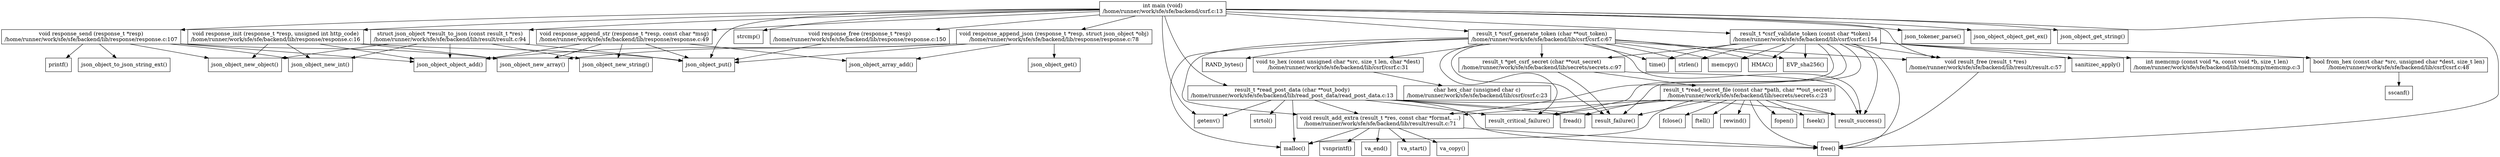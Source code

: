 digraph cflow {
    node [shape="box"]
    main [label="int main (void)
/home/runner/work/sfe/sfe/backend/csrf.c:13"]
    main -> getenv
    main -> response_init
    main -> response_append_str
    main -> response_send
    main -> response_free
    main -> strcmp
    main -> csrf_generate_token
    main -> result_to_json
    main -> response_append_json
    main -> json_object_put
    main -> result_free
    main -> free
    main -> read_post_data
    main -> json_tokener_parse
    main -> json_object_object_get_ex
    main -> json_object_get_string
    main -> csrf_validate_token
    getenv [label="getenv()"]
    response_init [label="void response_init (response_t *resp, unsigned int http_code)
/home/runner/work/sfe/sfe/backend/lib/response/response.c:16"]
    response_init -> json_object_put
    response_init -> json_object_new_object
    response_init -> json_object_object_add
    response_init -> json_object_new_int
    response_init -> json_object_new_array
    json_object_put [label="json_object_put()"]
    json_object_new_object [label="json_object_new_object()"]
    json_object_object_add [label="json_object_object_add()"]
    json_object_new_int [label="json_object_new_int()"]
    json_object_new_array [label="json_object_new_array()"]
    response_append_str [label="void response_append_str (response_t *resp, const char *msg)
/home/runner/work/sfe/sfe/backend/lib/response/response.c:49"]
    response_append_str -> json_object_new_array
    response_append_str -> json_object_object_add
    response_append_str -> json_object_new_string
    response_append_str -> json_object_array_add
    response_append_str -> json_object_put
    json_object_new_string [label="json_object_new_string()"]
    json_object_array_add [label="json_object_array_add()"]
    response_send [label="void response_send (response_t *resp)
/home/runner/work/sfe/sfe/backend/lib/response/response.c:107"]
    response_send -> json_object_new_object
    response_send -> json_object_object_add
    response_send -> json_object_new_int
    response_send -> json_object_new_array
    response_send -> json_object_to_json_string_ext
    response_send -> printf
    json_object_to_json_string_ext [label="json_object_to_json_string_ext()"]
    printf [label="printf()"]
    response_free [label="void response_free (response_t *resp)
/home/runner/work/sfe/sfe/backend/lib/response/response.c:150"]
    response_free -> json_object_put
    strcmp [label="strcmp()"]
    csrf_generate_token [label="result_t *csrf_generate_token (char **out_token)
/home/runner/work/sfe/sfe/backend/lib/csrf/csrf.c:67"]
    csrf_generate_token -> RAND_bytes
    csrf_generate_token -> result_critical_failure
    csrf_generate_token -> time
    csrf_generate_token -> get_csrf_secret
    csrf_generate_token -> strlen
    csrf_generate_token -> result_free
    csrf_generate_token -> memcpy
    csrf_generate_token -> HMAC
    csrf_generate_token -> EVP_sha256
    csrf_generate_token -> result_failure
    csrf_generate_token -> result_add_extra
    csrf_generate_token -> malloc
    csrf_generate_token -> to_hex
    csrf_generate_token -> result_success
    RAND_bytes [label="RAND_bytes()"]
    result_critical_failure [label="result_critical_failure()"]
    time [label="time()"]
    get_csrf_secret [label="result_t *get_csrf_secret (char **out_secret)
/home/runner/work/sfe/sfe/backend/lib/secrets/secrets.c:97"]
    get_csrf_secret -> result_failure
    get_csrf_secret -> read_secret_file
    get_csrf_secret -> result_success
    result_failure [label="result_failure()"]
    read_secret_file [label="result_t *read_secret_file (const char *path, char **out_secret)
/home/runner/work/sfe/sfe/backend/lib/secrets/secrets.c:23"]
    read_secret_file -> result_failure
    read_secret_file -> result_add_extra
    read_secret_file -> fopen
    read_secret_file -> fseek
    read_secret_file -> fclose
    read_secret_file -> ftell
    read_secret_file -> rewind
    read_secret_file -> malloc
    read_secret_file -> result_critical_failure
    read_secret_file -> fread
    read_secret_file -> free
    read_secret_file -> result_success
    result_add_extra [label="void result_add_extra (result_t *res, const char *format, ...)
/home/runner/work/sfe/sfe/backend/lib/result/result.c:71"]
    result_add_extra -> va_start
    result_add_extra -> va_copy
    result_add_extra -> vsnprintf
    result_add_extra -> va_end
    result_add_extra -> malloc
    result_add_extra -> free
    va_start [label="va_start()"]
    va_copy [label="va_copy()"]
    vsnprintf [label="vsnprintf()"]
    va_end [label="va_end()"]
    malloc [label="malloc()"]
    free [label="free()"]
    fopen [label="fopen()"]
    fseek [label="fseek()"]
    fclose [label="fclose()"]
    ftell [label="ftell()"]
    rewind [label="rewind()"]
    fread [label="fread()"]
    result_success [label="result_success()"]
    strlen [label="strlen()"]
    result_free [label="void result_free (result_t *res)
/home/runner/work/sfe/sfe/backend/lib/result/result.c:57"]
    result_free -> free
    memcpy [label="memcpy()"]
    HMAC [label="HMAC()"]
    EVP_sha256 [label="EVP_sha256()"]
    to_hex [label="void to_hex (const unsigned char *src, size_t len, char *dest)
/home/runner/work/sfe/sfe/backend/lib/csrf/csrf.c:31"]
    to_hex -> hex_char
    hex_char [label="char hex_char (unsigned char c)
/home/runner/work/sfe/sfe/backend/lib/csrf/csrf.c:23"]
    result_to_json [label="struct json_object *result_to_json (const result_t *res)
/home/runner/work/sfe/sfe/backend/lib/result/result.c:94"]
    result_to_json -> json_object_new_object
    result_to_json -> json_object_object_add
    result_to_json -> json_object_new_string
    result_to_json -> json_object_new_int
    result_to_json -> json_object_put
    response_append_json [label="void response_append_json (response_t *resp, struct json_object *obj)
/home/runner/work/sfe/sfe/backend/lib/response/response.c:78"]
    response_append_json -> json_object_new_array
    response_append_json -> json_object_object_add
    response_append_json -> json_object_get
    response_append_json -> json_object_array_add
    response_append_json -> json_object_put
    json_object_get [label="json_object_get()"]
    read_post_data [label="result_t *read_post_data (char **out_body)
/home/runner/work/sfe/sfe/backend/lib/read_post_data/read_post_data.c:13"]
    read_post_data -> getenv
    read_post_data -> result_failure
    read_post_data -> result_add_extra
    read_post_data -> strtol
    read_post_data -> malloc
    read_post_data -> result_critical_failure
    read_post_data -> fread
    read_post_data -> free
    read_post_data -> result_success
    strtol [label="strtol()"]
    json_tokener_parse [label="json_tokener_parse()"]
    json_object_object_get_ex [label="json_object_object_get_ex()"]
    json_object_get_string [label="json_object_get_string()"]
    csrf_validate_token [label="result_t *csrf_validate_token (const char *token)
/home/runner/work/sfe/sfe/backend/lib/csrf/csrf.c:154"]
    csrf_validate_token -> result_failure
    csrf_validate_token -> sanitizec_apply
    csrf_validate_token -> result_critical_failure
    csrf_validate_token -> strlen
    csrf_validate_token -> result_add_extra
    csrf_validate_token -> free
    csrf_validate_token -> from_hex
    csrf_validate_token -> time
    csrf_validate_token -> get_csrf_secret
    csrf_validate_token -> result_free
    csrf_validate_token -> memcpy
    csrf_validate_token -> HMAC
    csrf_validate_token -> EVP_sha256
    csrf_validate_token -> memcmp
    csrf_validate_token -> result_success
    sanitizec_apply [label="sanitizec_apply()"]
    from_hex [label="bool from_hex (const char *src, unsigned char *dest, size_t len)
/home/runner/work/sfe/sfe/backend/lib/csrf/csrf.c:48"]
    from_hex -> sscanf
    sscanf [label="sscanf()"]
    memcmp [label="int memcmp (const void *a, const void *b, size_t len)
/home/runner/work/sfe/sfe/backend/lib/memcmp/memcmp.c:3"]
}
